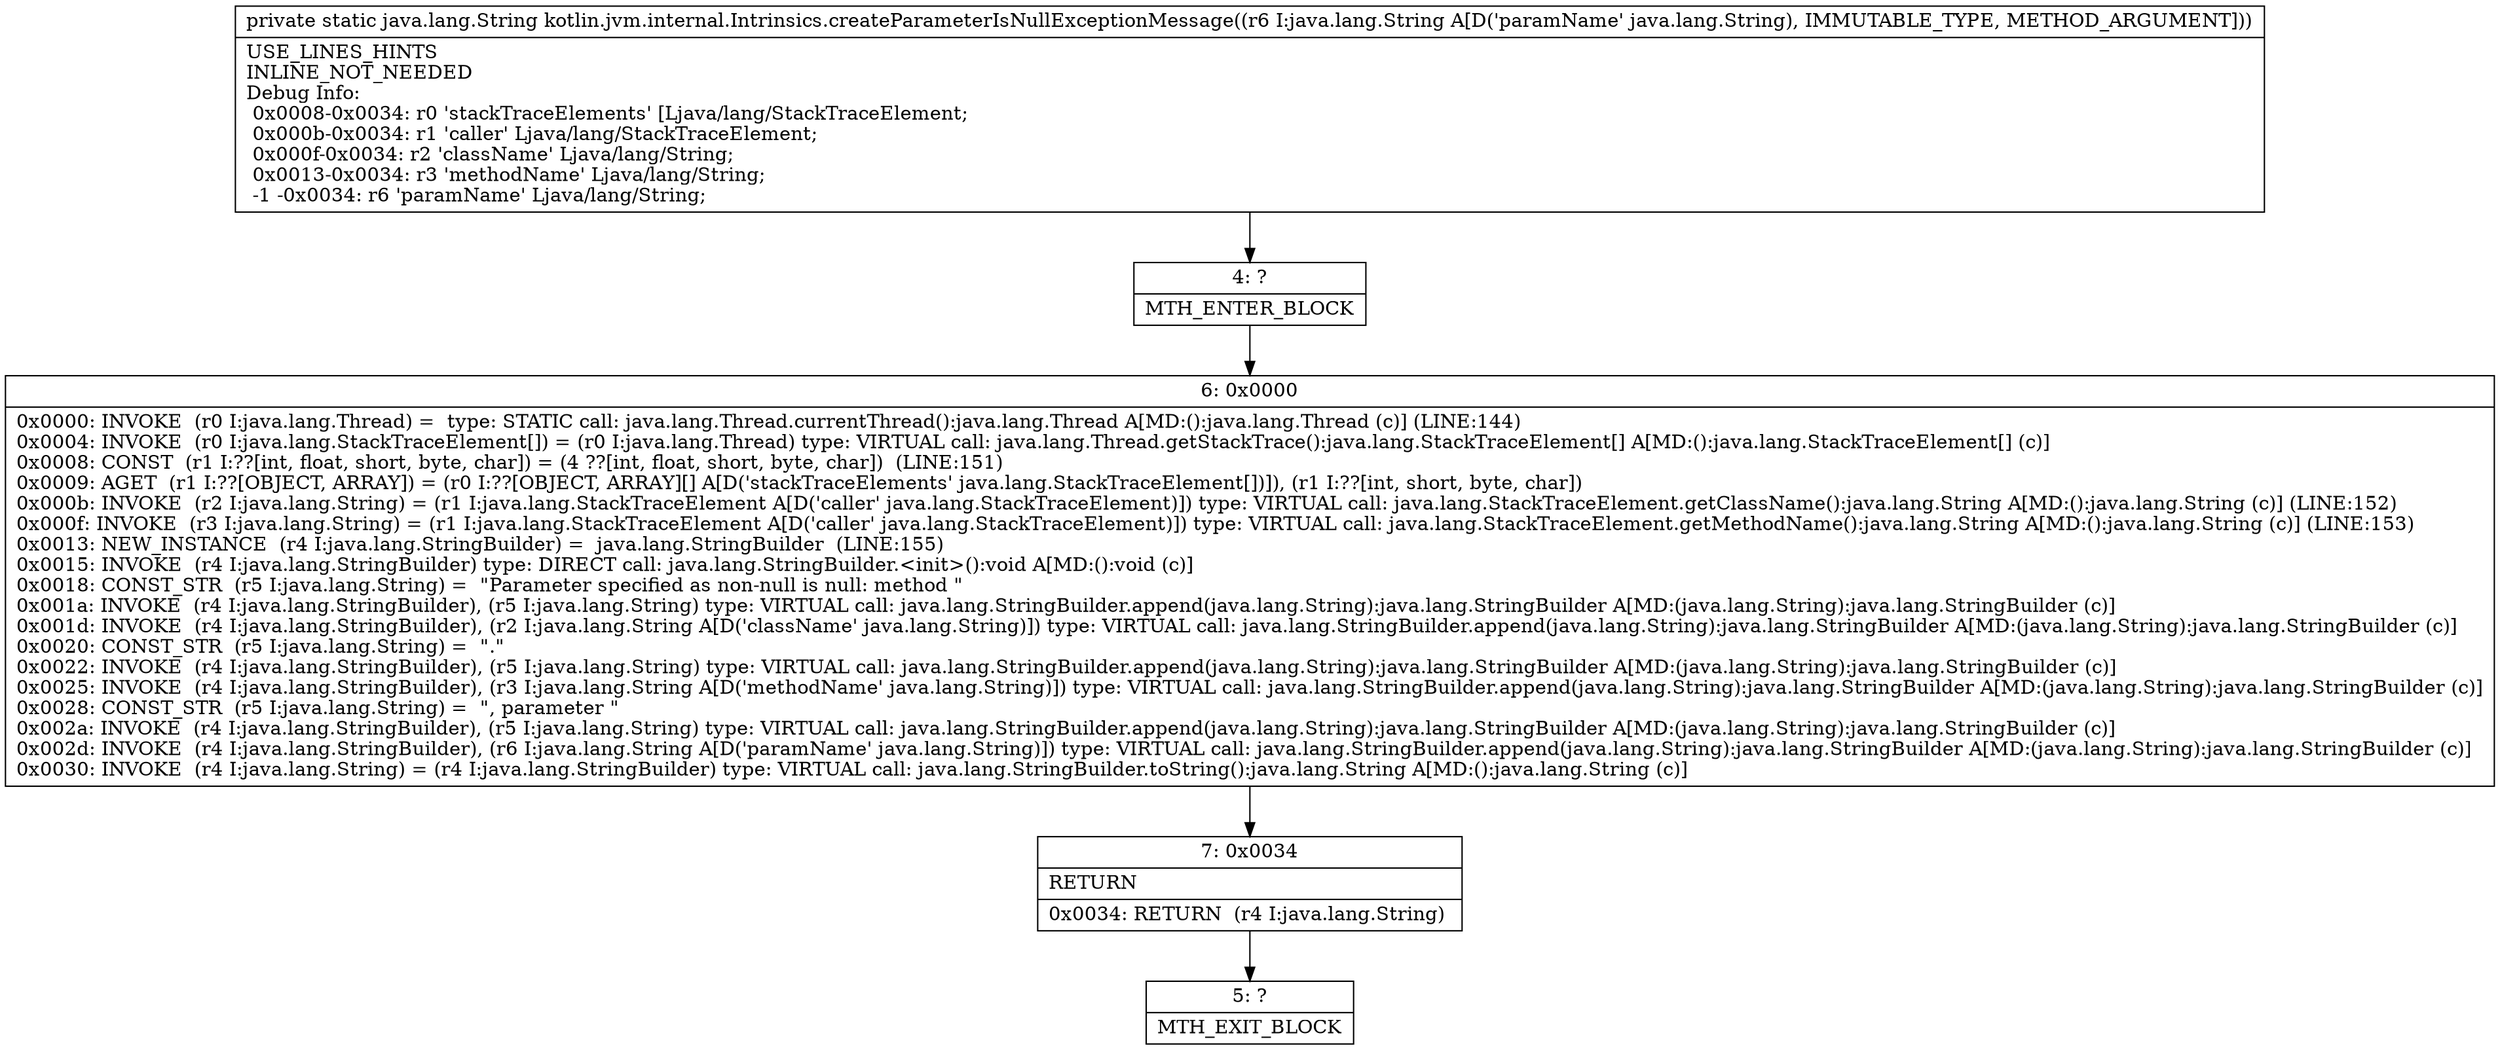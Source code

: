 digraph "CFG forkotlin.jvm.internal.Intrinsics.createParameterIsNullExceptionMessage(Ljava\/lang\/String;)Ljava\/lang\/String;" {
Node_4 [shape=record,label="{4\:\ ?|MTH_ENTER_BLOCK\l}"];
Node_6 [shape=record,label="{6\:\ 0x0000|0x0000: INVOKE  (r0 I:java.lang.Thread) =  type: STATIC call: java.lang.Thread.currentThread():java.lang.Thread A[MD:():java.lang.Thread (c)] (LINE:144)\l0x0004: INVOKE  (r0 I:java.lang.StackTraceElement[]) = (r0 I:java.lang.Thread) type: VIRTUAL call: java.lang.Thread.getStackTrace():java.lang.StackTraceElement[] A[MD:():java.lang.StackTraceElement[] (c)]\l0x0008: CONST  (r1 I:??[int, float, short, byte, char]) = (4 ??[int, float, short, byte, char])  (LINE:151)\l0x0009: AGET  (r1 I:??[OBJECT, ARRAY]) = (r0 I:??[OBJECT, ARRAY][] A[D('stackTraceElements' java.lang.StackTraceElement[])]), (r1 I:??[int, short, byte, char]) \l0x000b: INVOKE  (r2 I:java.lang.String) = (r1 I:java.lang.StackTraceElement A[D('caller' java.lang.StackTraceElement)]) type: VIRTUAL call: java.lang.StackTraceElement.getClassName():java.lang.String A[MD:():java.lang.String (c)] (LINE:152)\l0x000f: INVOKE  (r3 I:java.lang.String) = (r1 I:java.lang.StackTraceElement A[D('caller' java.lang.StackTraceElement)]) type: VIRTUAL call: java.lang.StackTraceElement.getMethodName():java.lang.String A[MD:():java.lang.String (c)] (LINE:153)\l0x0013: NEW_INSTANCE  (r4 I:java.lang.StringBuilder) =  java.lang.StringBuilder  (LINE:155)\l0x0015: INVOKE  (r4 I:java.lang.StringBuilder) type: DIRECT call: java.lang.StringBuilder.\<init\>():void A[MD:():void (c)]\l0x0018: CONST_STR  (r5 I:java.lang.String) =  \"Parameter specified as non\-null is null: method \" \l0x001a: INVOKE  (r4 I:java.lang.StringBuilder), (r5 I:java.lang.String) type: VIRTUAL call: java.lang.StringBuilder.append(java.lang.String):java.lang.StringBuilder A[MD:(java.lang.String):java.lang.StringBuilder (c)]\l0x001d: INVOKE  (r4 I:java.lang.StringBuilder), (r2 I:java.lang.String A[D('className' java.lang.String)]) type: VIRTUAL call: java.lang.StringBuilder.append(java.lang.String):java.lang.StringBuilder A[MD:(java.lang.String):java.lang.StringBuilder (c)]\l0x0020: CONST_STR  (r5 I:java.lang.String) =  \".\" \l0x0022: INVOKE  (r4 I:java.lang.StringBuilder), (r5 I:java.lang.String) type: VIRTUAL call: java.lang.StringBuilder.append(java.lang.String):java.lang.StringBuilder A[MD:(java.lang.String):java.lang.StringBuilder (c)]\l0x0025: INVOKE  (r4 I:java.lang.StringBuilder), (r3 I:java.lang.String A[D('methodName' java.lang.String)]) type: VIRTUAL call: java.lang.StringBuilder.append(java.lang.String):java.lang.StringBuilder A[MD:(java.lang.String):java.lang.StringBuilder (c)]\l0x0028: CONST_STR  (r5 I:java.lang.String) =  \", parameter \" \l0x002a: INVOKE  (r4 I:java.lang.StringBuilder), (r5 I:java.lang.String) type: VIRTUAL call: java.lang.StringBuilder.append(java.lang.String):java.lang.StringBuilder A[MD:(java.lang.String):java.lang.StringBuilder (c)]\l0x002d: INVOKE  (r4 I:java.lang.StringBuilder), (r6 I:java.lang.String A[D('paramName' java.lang.String)]) type: VIRTUAL call: java.lang.StringBuilder.append(java.lang.String):java.lang.StringBuilder A[MD:(java.lang.String):java.lang.StringBuilder (c)]\l0x0030: INVOKE  (r4 I:java.lang.String) = (r4 I:java.lang.StringBuilder) type: VIRTUAL call: java.lang.StringBuilder.toString():java.lang.String A[MD:():java.lang.String (c)]\l}"];
Node_7 [shape=record,label="{7\:\ 0x0034|RETURN\l|0x0034: RETURN  (r4 I:java.lang.String) \l}"];
Node_5 [shape=record,label="{5\:\ ?|MTH_EXIT_BLOCK\l}"];
MethodNode[shape=record,label="{private static java.lang.String kotlin.jvm.internal.Intrinsics.createParameterIsNullExceptionMessage((r6 I:java.lang.String A[D('paramName' java.lang.String), IMMUTABLE_TYPE, METHOD_ARGUMENT]))  | USE_LINES_HINTS\lINLINE_NOT_NEEDED\lDebug Info:\l  0x0008\-0x0034: r0 'stackTraceElements' [Ljava\/lang\/StackTraceElement;\l  0x000b\-0x0034: r1 'caller' Ljava\/lang\/StackTraceElement;\l  0x000f\-0x0034: r2 'className' Ljava\/lang\/String;\l  0x0013\-0x0034: r3 'methodName' Ljava\/lang\/String;\l  \-1 \-0x0034: r6 'paramName' Ljava\/lang\/String;\l}"];
MethodNode -> Node_4;Node_4 -> Node_6;
Node_6 -> Node_7;
Node_7 -> Node_5;
}

